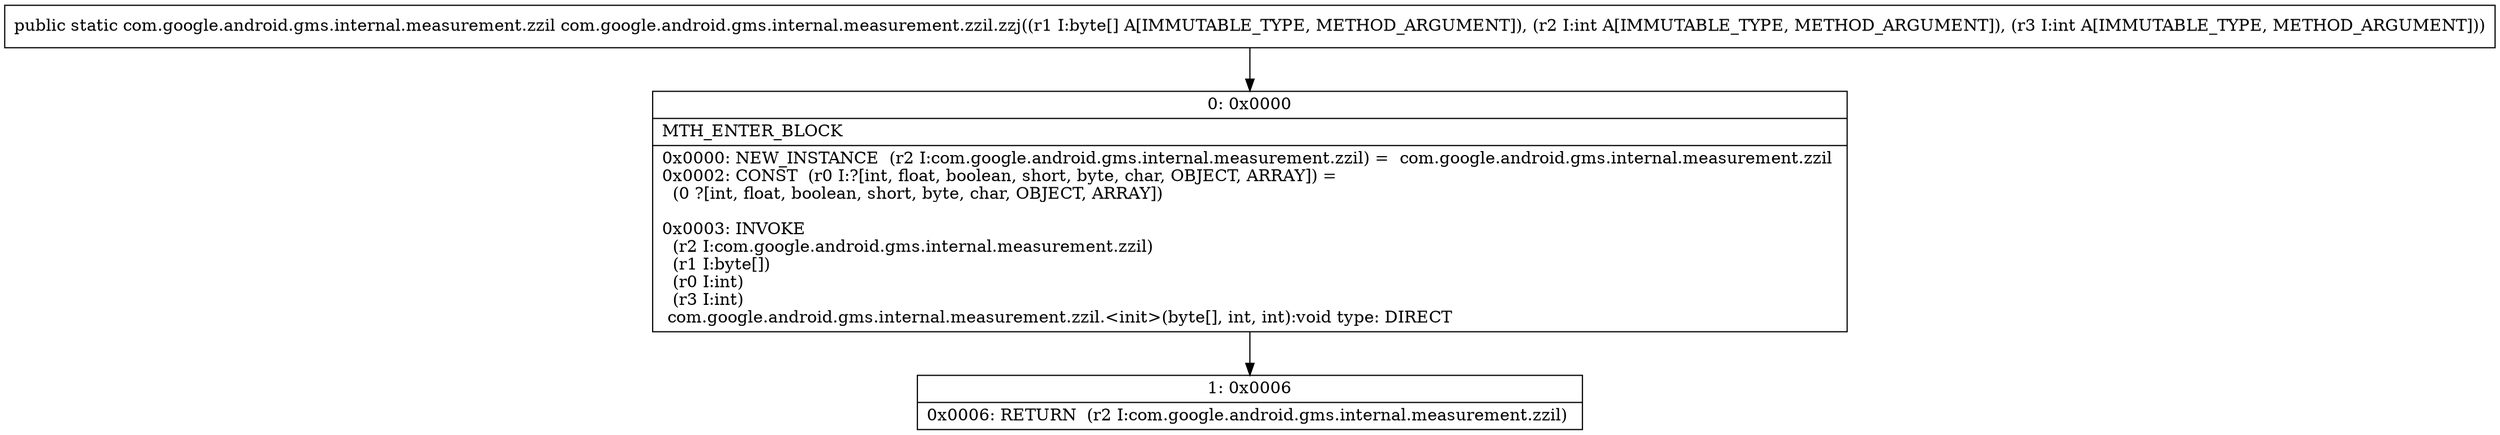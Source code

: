 digraph "CFG forcom.google.android.gms.internal.measurement.zzil.zzj([BII)Lcom\/google\/android\/gms\/internal\/measurement\/zzil;" {
Node_0 [shape=record,label="{0\:\ 0x0000|MTH_ENTER_BLOCK\l|0x0000: NEW_INSTANCE  (r2 I:com.google.android.gms.internal.measurement.zzil) =  com.google.android.gms.internal.measurement.zzil \l0x0002: CONST  (r0 I:?[int, float, boolean, short, byte, char, OBJECT, ARRAY]) = \l  (0 ?[int, float, boolean, short, byte, char, OBJECT, ARRAY])\l \l0x0003: INVOKE  \l  (r2 I:com.google.android.gms.internal.measurement.zzil)\l  (r1 I:byte[])\l  (r0 I:int)\l  (r3 I:int)\l com.google.android.gms.internal.measurement.zzil.\<init\>(byte[], int, int):void type: DIRECT \l}"];
Node_1 [shape=record,label="{1\:\ 0x0006|0x0006: RETURN  (r2 I:com.google.android.gms.internal.measurement.zzil) \l}"];
MethodNode[shape=record,label="{public static com.google.android.gms.internal.measurement.zzil com.google.android.gms.internal.measurement.zzil.zzj((r1 I:byte[] A[IMMUTABLE_TYPE, METHOD_ARGUMENT]), (r2 I:int A[IMMUTABLE_TYPE, METHOD_ARGUMENT]), (r3 I:int A[IMMUTABLE_TYPE, METHOD_ARGUMENT])) }"];
MethodNode -> Node_0;
Node_0 -> Node_1;
}

